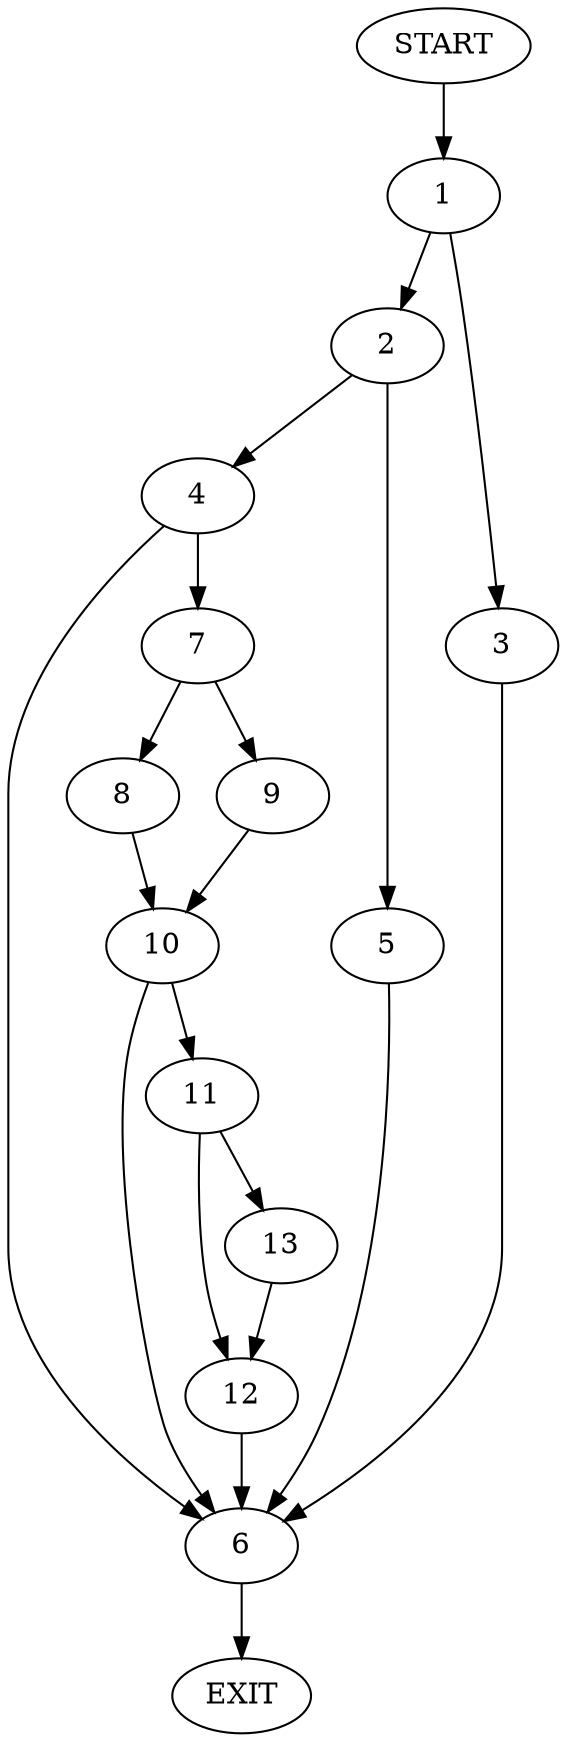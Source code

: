 digraph {
0 [label="START"]
14 [label="EXIT"]
0 -> 1
1 -> 2
1 -> 3
2 -> 4
2 -> 5
3 -> 6
6 -> 14
5 -> 6
4 -> 6
4 -> 7
7 -> 8
7 -> 9
9 -> 10
8 -> 10
10 -> 11
10 -> 6
11 -> 12
11 -> 13
12 -> 6
13 -> 12
}

